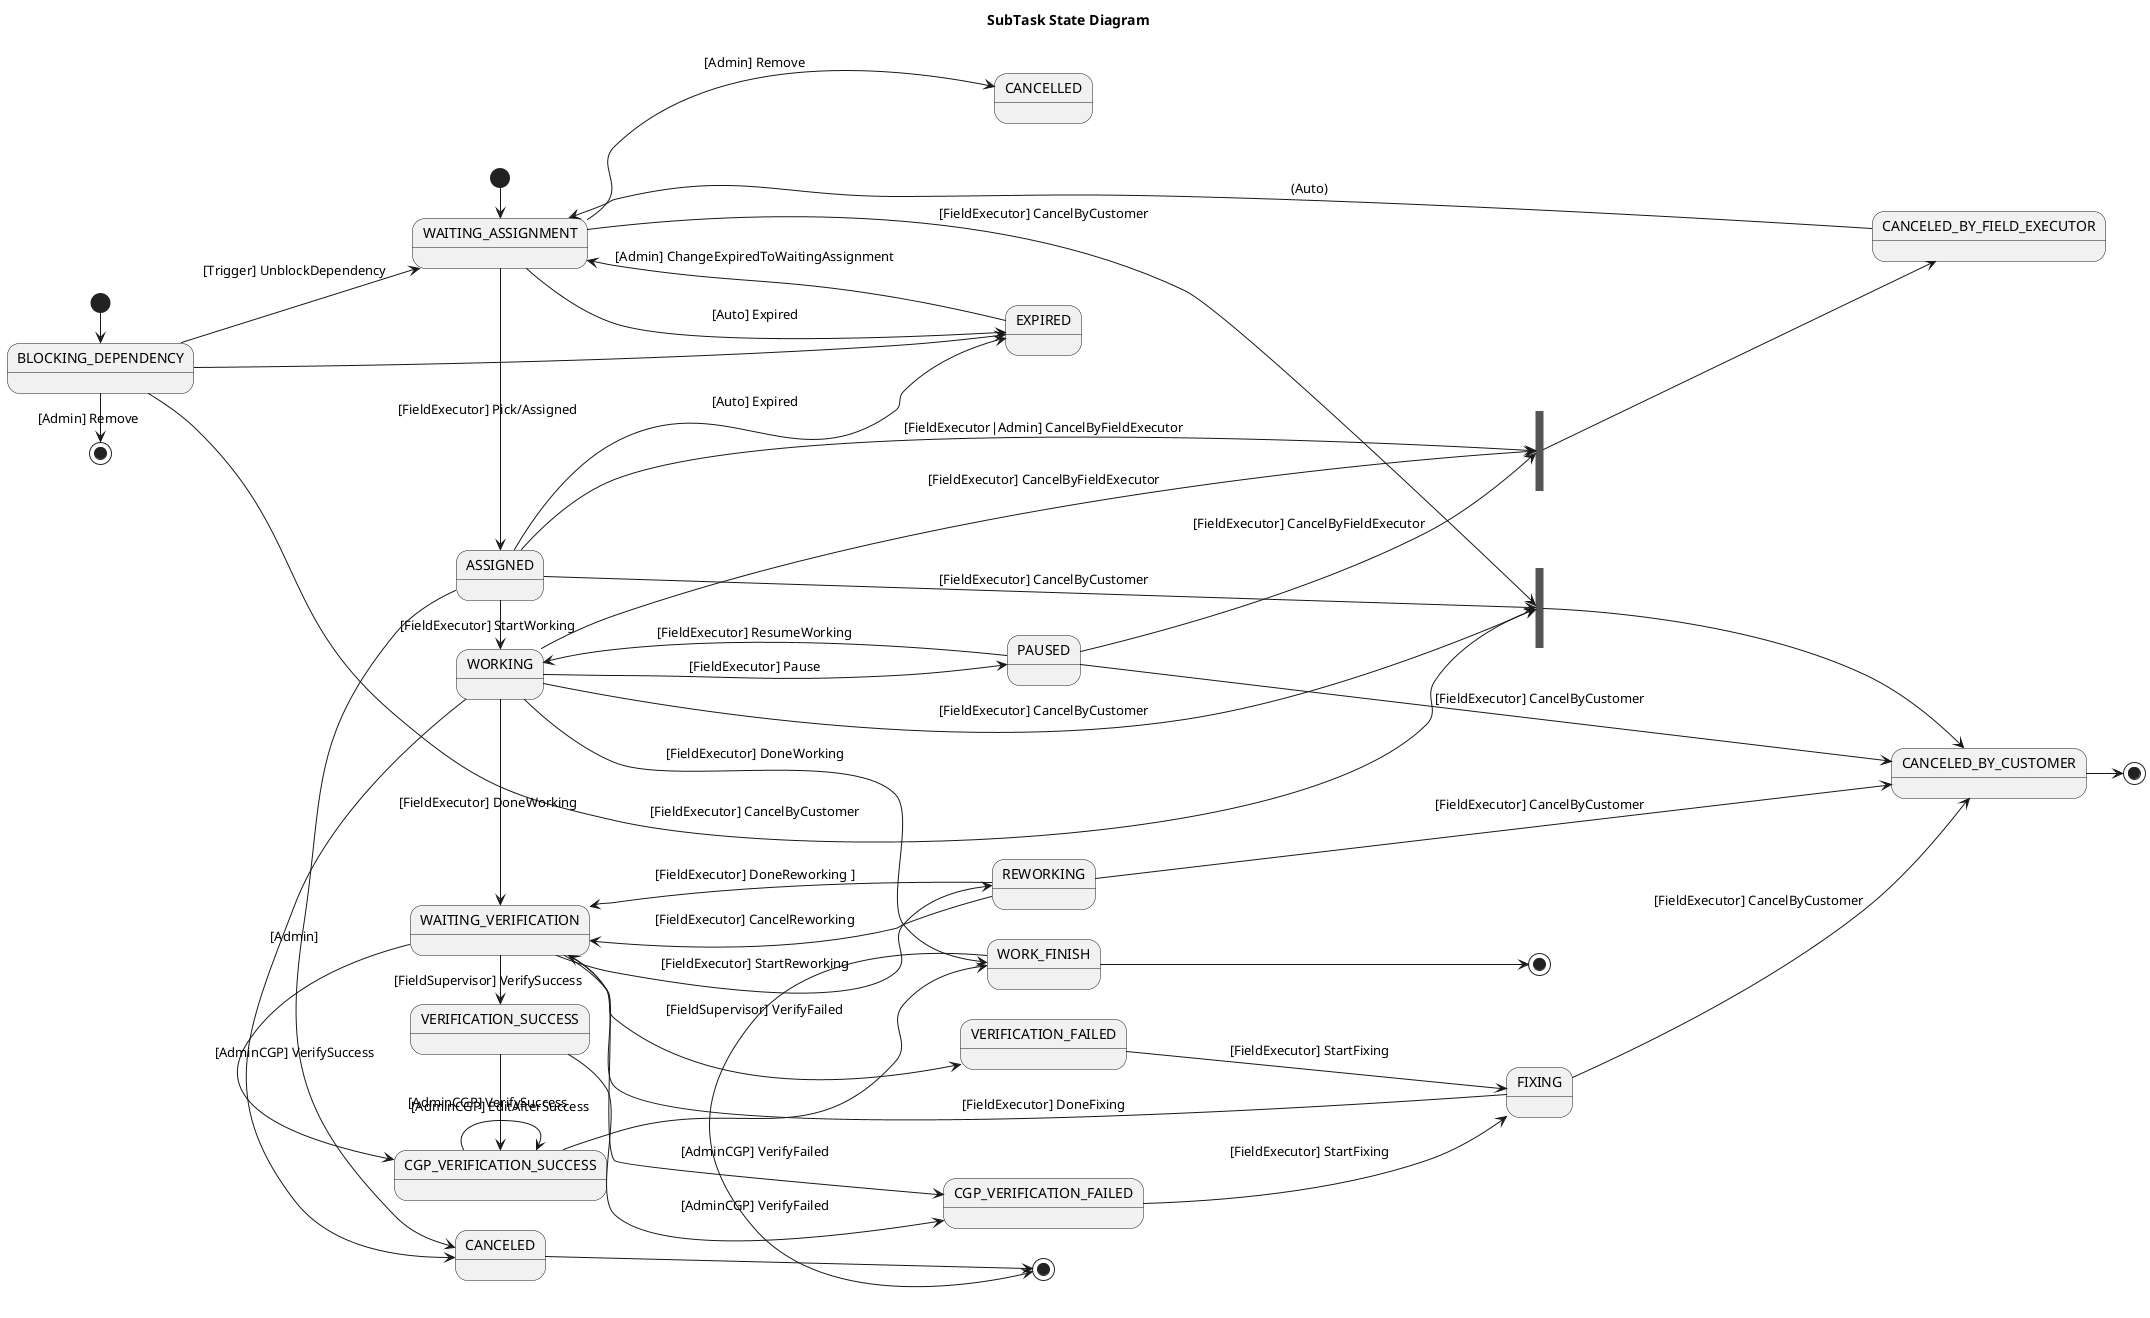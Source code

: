 @startuml
'https://plantuml.com/state-diagram

left to right direction
title SubTask State Diagram

'scale 1000 width
'scale 2000 height
skinparam nodesep 30
skinparam ranksep 10

state start1 <<start>>
state start2 <<start>>
'state join_state1 <<join>>
state join_state2 <<join>>
'state join_expired1 <<join>>
state join_cancel_by_field_executor1 <<join>>
'state join_waiting_assignment1 <<join>>
state end1 <<end>>
state end2 <<end>>
state end3 <<end>>
state end4 <<end>>

start1 -> WAITING_ASSIGNMENT
start2 -> BLOCKING_DEPENDENCY


join_state2 --> CANCELED_BY_CUSTOMER
'join_state1 --> CANCELED_BY_CUSTOMER
'join_expired1 --> EXPIRED
join_cancel_by_field_executor1 --> CANCELED_BY_FIELD_EXECUTOR
'join_waiting_assignment1 -> WAITING_ASSIGNMENT

BLOCKING_DEPENDENCY --> WAITING_ASSIGNMENT : [Trigger] UnblockDependency
BLOCKING_DEPENDENCY --> join_state2 : [FieldExecutor] CancelByCustomer
BLOCKING_DEPENDENCY --> EXPIRED
BLOCKING_DEPENDENCY -> end1 : [Admin] Remove

WAITING_ASSIGNMENT -> ASSIGNED : [FieldExecutor] Pick/Assigned
'WAITING_ASSIGNMENT -> end4 : [Admin] Remove
WAITING_ASSIGNMENT --> join_state2 : [FieldExecutor] CancelByCustomer
WAITING_ASSIGNMENT --> EXPIRED : [Auto] Expired
WAITING_ASSIGNMENT --> CANCELLED: [Admin] Remove

ASSIGNED -> WORKING : [FieldExecutor] StartWorking
ASSIGNED --> join_cancel_by_field_executor1 : [FieldExecutor|Admin] CancelByFieldExecutor
ASSIGNED --> join_state2 : [FieldExecutor] CancelByCustomer
ASSIGNED -> EXPIRED : [Auto] Expired
ASSIGNED -> CANCELED : [Admin]

WORKING --> PAUSED : [FieldExecutor] Pause
WORKING --> join_cancel_by_field_executor1 : [FieldExecutor] CancelByFieldExecutor
WORKING -> WAITING_VERIFICATION : [FieldExecutor] DoneWorking
WORKING ---> join_state2 : [FieldExecutor] CancelByCustomer
WORKING -> WORK_FINISH : [FieldExecutor] DoneWorking
'WORK_DONE hanya PENANGANAN_PIUTANG, TECH_SUPPORT
WORKING -> CANCELED
' CANCELED hanya PENANGANAN_PIUTANG, TECH_SUPPORT
WORK_FINISH -> end4

PAUSED -> WORKING : [FieldExecutor] ResumeWorking
PAUSED --> join_cancel_by_field_executor1 : [FieldExecutor] CancelByFieldExecutor
PAUSED --> CANCELED_BY_CUSTOMER : [FieldExecutor] CancelByCustomer

'WAITING_VERIFICATION    --> CANCELED_BY_CUSTOMER : [FieldExecutor] CancelByCustomer
WAITING_VERIFICATION --> REWORKING : [FieldExecutor] StartReworking
'WAITING_VERIFICATION -> CGP_VERIFYING : [AdminCGP] StartVerify
WAITING_VERIFICATION --> VERIFICATION_FAILED : [FieldSupervisor] VerifyFailed
WAITING_VERIFICATION -> VERIFICATION_SUCCESS: [FieldSupervisor] VerifySuccess

REWORKING -> WAITING_VERIFICATION : [FieldExecutor] DoneReworking ]

REWORKING --> CANCELED_BY_CUSTOMER : [FieldExecutor] CancelByCustomer
REWORKING -> WAITING_VERIFICATION : [FieldExecutor] CancelReworking

'VERIFIYING --> CANCELED_BY_CUSTOMER : [FieldExecutor] CancelByCustomer

VERIFICATION_FAILED --> FIXING : [FieldExecutor] StartFixing
'VERIFICATION_FAILED --> CANCELED_BY_CUSTOMER : [FieldExecutor] CancelByCustomer

'VERIFICATION_SUCCESS --> CANCELED_BY_CUSTOMER : [FieldExecutor] CancelByCustomer
'VERIFICATION_SUCCESS -> CGP_VERIFYING : [AdminCGP] StartVerify

VERIFICATION_SUCCESS --> CGP_VERIFICATION_FAILED : [AdminCGP] VerifyFailed
VERIFICATION_SUCCESS -> CGP_VERIFICATION_SUCCESS : [AdminCGP] VerifySuccess
WAITING_VERIFICATION -> CGP_VERIFICATION_FAILED : [AdminCGP] VerifyFailed
WAITING_VERIFICATION -> CGP_VERIFICATION_SUCCESS : [AdminCGP] VerifySuccess

CGP_VERIFICATION_SUCCESS --> WORK_FINISH
WORK_FINISH --> end2
'CGP_VERIFICATION_SUCCESS --> end2
CGP_VERIFICATION_SUCCESS --> CGP_VERIFICATION_SUCCESS : [AdminCGP] EditAfterSuccess
CGP_VERIFICATION_FAILED -> FIXING: [FieldExecutor] StartFixing

FIXING -> WAITING_VERIFICATION :  [FieldExecutor] DoneFixing
FIXING --> CANCELED_BY_CUSTOMER : [FieldExecutor] CancelByCustomer

EXPIRED -> WAITING_ASSIGNMENT : [Admin] ChangeExpiredToWaitingAssignment
CANCELED_BY_FIELD_EXECUTOR -> WAITING_ASSIGNMENT : (Auto)

CANCELED_BY_CUSTOMER --> end3

CANCELED --> end4

'REMOVED -> end1




@enduml